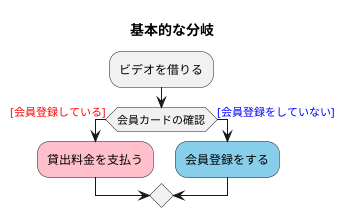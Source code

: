 @startuml 分岐
title 基本的な分岐
:ビデオを借りる;
if (会員カードの確認) is (<color:red>[会員登録している]) then
#Pink:貸出料金を支払う;
else (<color:blue>[会員登録をしていない])
#skyblue:会員登録をする;
@endum